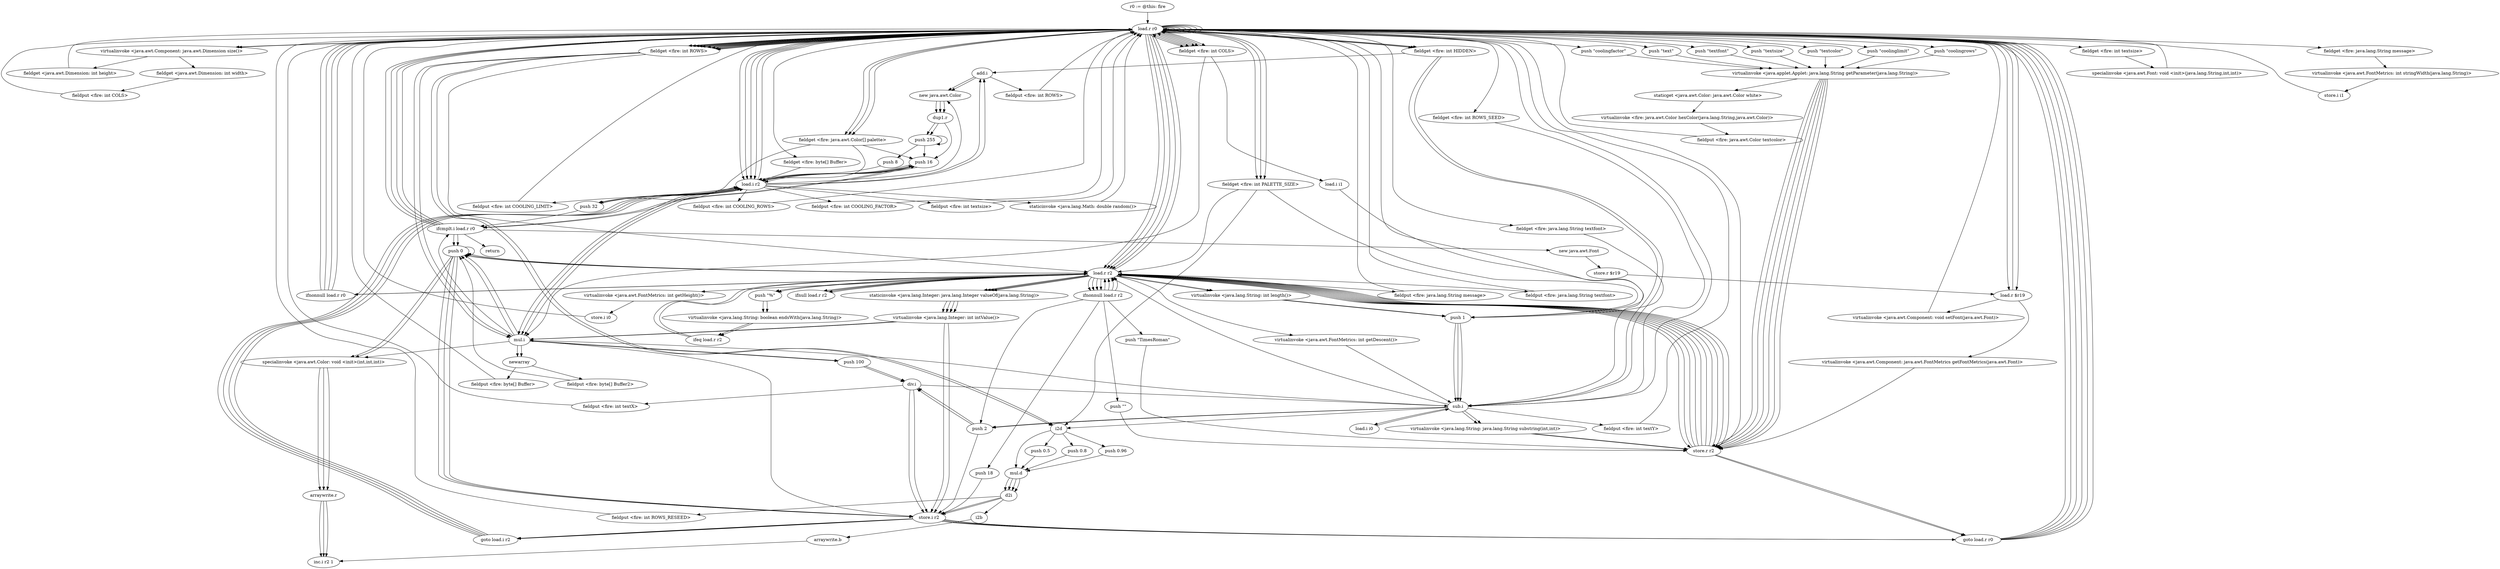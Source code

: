 digraph "" {
    "r0 := @this: fire"
    "load.r r0"
    "r0 := @this: fire"->"load.r r0";
    "load.r r0"->"load.r r0";
    "virtualinvoke <java.awt.Component: java.awt.Dimension size()>"
    "load.r r0"->"virtualinvoke <java.awt.Component: java.awt.Dimension size()>";
    "fieldget <java.awt.Dimension: int width>"
    "virtualinvoke <java.awt.Component: java.awt.Dimension size()>"->"fieldget <java.awt.Dimension: int width>";
    "fieldput <fire: int COLS>"
    "fieldget <java.awt.Dimension: int width>"->"fieldput <fire: int COLS>";
    "fieldput <fire: int COLS>"->"load.r r0";
    "load.r r0"->"load.r r0";
    "load.r r0"->"virtualinvoke <java.awt.Component: java.awt.Dimension size()>";
    "fieldget <java.awt.Dimension: int height>"
    "virtualinvoke <java.awt.Component: java.awt.Dimension size()>"->"fieldget <java.awt.Dimension: int height>";
    "fieldget <java.awt.Dimension: int height>"->"load.r r0";
    "fieldget <fire: int HIDDEN>"
    "load.r r0"->"fieldget <fire: int HIDDEN>";
    "add.i"
    "fieldget <fire: int HIDDEN>"->"add.i";
    "fieldput <fire: int ROWS>"
    "add.i"->"fieldput <fire: int ROWS>";
    "fieldput <fire: int ROWS>"->"load.r r0";
    "push \"coolinglimit\""
    "load.r r0"->"push \"coolinglimit\"";
    "virtualinvoke <java.applet.Applet: java.lang.String getParameter(java.lang.String)>"
    "push \"coolinglimit\""->"virtualinvoke <java.applet.Applet: java.lang.String getParameter(java.lang.String)>";
    "store.r r2"
    "virtualinvoke <java.applet.Applet: java.lang.String getParameter(java.lang.String)>"->"store.r r2";
    "load.r r2"
    "store.r r2"->"load.r r2";
    "ifnull load.r r2"
    "load.r r2"->"ifnull load.r r2";
    "ifnull load.r r2"->"load.r r2";
    "push \"%\""
    "load.r r2"->"push \"%\"";
    "virtualinvoke <java.lang.String: boolean endsWith(java.lang.String)>"
    "push \"%\""->"virtualinvoke <java.lang.String: boolean endsWith(java.lang.String)>";
    "ifeq load.r r2"
    "virtualinvoke <java.lang.String: boolean endsWith(java.lang.String)>"->"ifeq load.r r2";
    "ifeq load.r r2"->"load.r r2";
    "push 0"
    "load.r r2"->"push 0";
    "push 0"->"load.r r2";
    "virtualinvoke <java.lang.String: int length()>"
    "load.r r2"->"virtualinvoke <java.lang.String: int length()>";
    "push 1"
    "virtualinvoke <java.lang.String: int length()>"->"push 1";
    "sub.i"
    "push 1"->"sub.i";
    "virtualinvoke <java.lang.String: java.lang.String substring(int,int)>"
    "sub.i"->"virtualinvoke <java.lang.String: java.lang.String substring(int,int)>";
    "virtualinvoke <java.lang.String: java.lang.String substring(int,int)>"->"store.r r2";
    "store.r r2"->"load.r r2";
    "ifnonnull load.r r0"
    "load.r r2"->"ifnonnull load.r r0";
    "ifnonnull load.r r0"->"load.r r0";
    "fieldget <fire: int PALETTE_SIZE>"
    "load.r r0"->"fieldget <fire: int PALETTE_SIZE>";
    "i2d"
    "fieldget <fire: int PALETTE_SIZE>"->"i2d";
    "push 0.5"
    "i2d"->"push 0.5";
    "mul.d"
    "push 0.5"->"mul.d";
    "d2i"
    "mul.d"->"d2i";
    "store.i r2"
    "d2i"->"store.i r2";
    "goto load.r r0"
    "store.i r2"->"goto load.r r0";
    "goto load.r r0"->"load.r r0";
    "load.i r2"
    "load.r r0"->"load.i r2";
    "fieldput <fire: int COOLING_LIMIT>"
    "load.i r2"->"fieldput <fire: int COOLING_LIMIT>";
    "fieldput <fire: int COOLING_LIMIT>"->"load.r r0";
    "push \"coolingrows\""
    "load.r r0"->"push \"coolingrows\"";
    "push \"coolingrows\""->"virtualinvoke <java.applet.Applet: java.lang.String getParameter(java.lang.String)>";
    "virtualinvoke <java.applet.Applet: java.lang.String getParameter(java.lang.String)>"->"store.r r2";
    "store.r r2"->"load.r r2";
    "load.r r2"->"ifnull load.r r2";
    "ifnull load.r r2"->"load.r r2";
    "load.r r2"->"push \"%\"";
    "push \"%\""->"virtualinvoke <java.lang.String: boolean endsWith(java.lang.String)>";
    "virtualinvoke <java.lang.String: boolean endsWith(java.lang.String)>"->"ifeq load.r r2";
    "ifeq load.r r2"->"load.r r2";
    "load.r r2"->"push 0";
    "push 0"->"load.r r2";
    "load.r r2"->"virtualinvoke <java.lang.String: int length()>";
    "virtualinvoke <java.lang.String: int length()>"->"push 1";
    "push 1"->"sub.i";
    "sub.i"->"virtualinvoke <java.lang.String: java.lang.String substring(int,int)>";
    "virtualinvoke <java.lang.String: java.lang.String substring(int,int)>"->"store.r r2";
    "store.r r2"->"load.r r2";
    "load.r r2"->"ifnonnull load.r r0";
    "ifnonnull load.r r0"->"load.r r0";
    "fieldget <fire: int ROWS>"
    "load.r r0"->"fieldget <fire: int ROWS>";
    "fieldget <fire: int ROWS>"->"i2d";
    "push 0.8"
    "i2d"->"push 0.8";
    "push 0.8"->"mul.d";
    "mul.d"->"d2i";
    "d2i"->"store.i r2";
    "store.i r2"->"goto load.r r0";
    "goto load.r r0"->"load.r r0";
    "load.r r0"->"load.i r2";
    "fieldput <fire: int COOLING_ROWS>"
    "load.i r2"->"fieldput <fire: int COOLING_ROWS>";
    "fieldput <fire: int COOLING_ROWS>"->"load.r r0";
    "push \"coolingfactor\""
    "load.r r0"->"push \"coolingfactor\"";
    "push \"coolingfactor\""->"virtualinvoke <java.applet.Applet: java.lang.String getParameter(java.lang.String)>";
    "virtualinvoke <java.applet.Applet: java.lang.String getParameter(java.lang.String)>"->"store.r r2";
    "store.r r2"->"load.r r2";
    "ifnonnull load.r r2"
    "load.r r2"->"ifnonnull load.r r2";
    "push 2"
    "ifnonnull load.r r2"->"push 2";
    "push 2"->"store.i r2";
    "store.i r2"->"goto load.r r0";
    "goto load.r r0"->"load.r r0";
    "load.r r0"->"load.i r2";
    "fieldput <fire: int COOLING_FACTOR>"
    "load.i r2"->"fieldput <fire: int COOLING_FACTOR>";
    "fieldput <fire: int COOLING_FACTOR>"->"load.r r0";
    "load.r r0"->"load.r r0";
    "load.r r0"->"fieldget <fire: int ROWS>";
    "fieldget <fire: int ROWS>"->"i2d";
    "push 0.96"
    "i2d"->"push 0.96";
    "push 0.96"->"mul.d";
    "mul.d"->"d2i";
    "fieldput <fire: int ROWS_RESEED>"
    "d2i"->"fieldput <fire: int ROWS_RESEED>";
    "fieldput <fire: int ROWS_RESEED>"->"load.r r0";
    "push \"text\""
    "load.r r0"->"push \"text\"";
    "push \"text\""->"virtualinvoke <java.applet.Applet: java.lang.String getParameter(java.lang.String)>";
    "virtualinvoke <java.applet.Applet: java.lang.String getParameter(java.lang.String)>"->"store.r r2";
    "store.r r2"->"load.r r2";
    "load.r r2"->"ifnonnull load.r r2";
    "push \"\""
    "ifnonnull load.r r2"->"push \"\"";
    "push \"\""->"store.r r2";
    "store.r r2"->"goto load.r r0";
    "goto load.r r0"->"load.r r0";
    "load.r r0"->"load.r r2";
    "fieldput <fire: java.lang.String message>"
    "load.r r2"->"fieldput <fire: java.lang.String message>";
    "fieldput <fire: java.lang.String message>"->"load.r r0";
    "push \"textfont\""
    "load.r r0"->"push \"textfont\"";
    "push \"textfont\""->"virtualinvoke <java.applet.Applet: java.lang.String getParameter(java.lang.String)>";
    "virtualinvoke <java.applet.Applet: java.lang.String getParameter(java.lang.String)>"->"store.r r2";
    "store.r r2"->"load.r r2";
    "load.r r2"->"ifnonnull load.r r2";
    "push \"TimesRoman\""
    "ifnonnull load.r r2"->"push \"TimesRoman\"";
    "push \"TimesRoman\""->"store.r r2";
    "store.r r2"->"goto load.r r0";
    "goto load.r r0"->"load.r r0";
    "load.r r0"->"load.r r2";
    "fieldput <fire: java.lang.String textfont>"
    "load.r r2"->"fieldput <fire: java.lang.String textfont>";
    "fieldput <fire: java.lang.String textfont>"->"load.r r0";
    "push \"textsize\""
    "load.r r0"->"push \"textsize\"";
    "push \"textsize\""->"virtualinvoke <java.applet.Applet: java.lang.String getParameter(java.lang.String)>";
    "virtualinvoke <java.applet.Applet: java.lang.String getParameter(java.lang.String)>"->"store.r r2";
    "store.r r2"->"load.r r2";
    "load.r r2"->"ifnonnull load.r r2";
    "push 18"
    "ifnonnull load.r r2"->"push 18";
    "push 18"->"store.i r2";
    "store.i r2"->"goto load.r r0";
    "goto load.r r0"->"load.r r0";
    "load.r r0"->"load.i r2";
    "fieldput <fire: int textsize>"
    "load.i r2"->"fieldput <fire: int textsize>";
    "fieldput <fire: int textsize>"->"load.r r0";
    "load.r r0"->"load.r r0";
    "load.r r0"->"load.r r0";
    "push \"textcolor\""
    "load.r r0"->"push \"textcolor\"";
    "push \"textcolor\""->"virtualinvoke <java.applet.Applet: java.lang.String getParameter(java.lang.String)>";
    "staticget <java.awt.Color: java.awt.Color white>"
    "virtualinvoke <java.applet.Applet: java.lang.String getParameter(java.lang.String)>"->"staticget <java.awt.Color: java.awt.Color white>";
    "virtualinvoke <fire: java.awt.Color hexColor(java.lang.String,java.awt.Color)>"
    "staticget <java.awt.Color: java.awt.Color white>"->"virtualinvoke <fire: java.awt.Color hexColor(java.lang.String,java.awt.Color)>";
    "fieldput <fire: java.awt.Color textcolor>"
    "virtualinvoke <fire: java.awt.Color hexColor(java.lang.String,java.awt.Color)>"->"fieldput <fire: java.awt.Color textcolor>";
    "fieldput <fire: java.awt.Color textcolor>"->"load.r r0";
    "load.r r0"->"load.r r0";
    "fieldget <fire: int COLS>"
    "load.r r0"->"fieldget <fire: int COLS>";
    "fieldget <fire: int COLS>"->"load.r r0";
    "load.r r0"->"fieldget <fire: int ROWS>";
    "mul.i"
    "fieldget <fire: int ROWS>"->"mul.i";
    "newarray"
    "mul.i"->"newarray";
    "fieldput <fire: byte[] Buffer>"
    "newarray"->"fieldput <fire: byte[] Buffer>";
    "fieldput <fire: byte[] Buffer>"->"load.r r0";
    "load.r r0"->"load.r r0";
    "load.r r0"->"fieldget <fire: int COLS>";
    "fieldget <fire: int COLS>"->"load.r r0";
    "load.r r0"->"fieldget <fire: int ROWS>";
    "fieldget <fire: int ROWS>"->"mul.i";
    "mul.i"->"newarray";
    "fieldput <fire: byte[] Buffer2>"
    "newarray"->"fieldput <fire: byte[] Buffer2>";
    "fieldput <fire: byte[] Buffer2>"->"push 0";
    "push 0"->"store.i r2";
    "goto load.i r2"
    "store.i r2"->"goto load.i r2";
    "goto load.i r2"->"load.i r2";
    "push 16"
    "load.i r2"->"push 16";
    "ifcmplt.i load.r r0"
    "push 16"->"ifcmplt.i load.r r0";
    "ifcmplt.i load.r r0"->"push 0";
    "push 0"->"store.i r2";
    "store.i r2"->"goto load.i r2";
    "goto load.i r2"->"load.i r2";
    "load.i r2"->"push 16";
    "push 16"->"ifcmplt.i load.r r0";
    "ifcmplt.i load.r r0"->"push 0";
    "push 0"->"store.i r2";
    "store.i r2"->"goto load.i r2";
    "goto load.i r2"->"load.i r2";
    "push 32"
    "load.i r2"->"push 32";
    "push 32"->"ifcmplt.i load.r r0";
    "new java.awt.Font"
    "ifcmplt.i load.r r0"->"new java.awt.Font";
    "store.r $r19"
    "new java.awt.Font"->"store.r $r19";
    "load.r $r19"
    "store.r $r19"->"load.r $r19";
    "load.r $r19"->"load.r r0";
    "fieldget <fire: java.lang.String textfont>"
    "load.r r0"->"fieldget <fire: java.lang.String textfont>";
    "fieldget <fire: java.lang.String textfont>"->"push 1";
    "push 1"->"load.r r0";
    "fieldget <fire: int textsize>"
    "load.r r0"->"fieldget <fire: int textsize>";
    "specialinvoke <java.awt.Font: void <init>(java.lang.String,int,int)>"
    "fieldget <fire: int textsize>"->"specialinvoke <java.awt.Font: void <init>(java.lang.String,int,int)>";
    "specialinvoke <java.awt.Font: void <init>(java.lang.String,int,int)>"->"load.r r0";
    "load.r r0"->"load.r $r19";
    "virtualinvoke <java.awt.Component: java.awt.FontMetrics getFontMetrics(java.awt.Font)>"
    "load.r $r19"->"virtualinvoke <java.awt.Component: java.awt.FontMetrics getFontMetrics(java.awt.Font)>";
    "virtualinvoke <java.awt.Component: java.awt.FontMetrics getFontMetrics(java.awt.Font)>"->"store.r r2";
    "store.r r2"->"load.r r0";
    "load.r r0"->"load.r r2";
    "virtualinvoke <java.awt.FontMetrics: int getHeight()>"
    "load.r r2"->"virtualinvoke <java.awt.FontMetrics: int getHeight()>";
    "store.i i0"
    "virtualinvoke <java.awt.FontMetrics: int getHeight()>"->"store.i i0";
    "store.i i0"->"load.r r0";
    "load.r r0"->"load.r r2";
    "load.r r2"->"load.r r0";
    "fieldget <fire: java.lang.String message>"
    "load.r r0"->"fieldget <fire: java.lang.String message>";
    "virtualinvoke <java.awt.FontMetrics: int stringWidth(java.lang.String)>"
    "fieldget <fire: java.lang.String message>"->"virtualinvoke <java.awt.FontMetrics: int stringWidth(java.lang.String)>";
    "store.i i1"
    "virtualinvoke <java.awt.FontMetrics: int stringWidth(java.lang.String)>"->"store.i i1";
    "store.i i1"->"load.r r0";
    "load.r r0"->"fieldget <fire: int COLS>";
    "load.i i1"
    "fieldget <fire: int COLS>"->"load.i i1";
    "load.i i1"->"sub.i";
    "sub.i"->"push 2";
    "div.i"
    "push 2"->"div.i";
    "fieldput <fire: int textX>"
    "div.i"->"fieldput <fire: int textX>";
    "fieldput <fire: int textX>"->"load.r r0";
    "load.r r0"->"fieldget <fire: int ROWS>";
    "fieldget <fire: int ROWS>"->"load.r r0";
    "load.r r0"->"fieldget <fire: int HIDDEN>";
    "fieldget <fire: int HIDDEN>"->"sub.i";
    "sub.i"->"load.r r0";
    "load.r r0"->"fieldget <fire: int ROWS>";
    "fieldget <fire: int ROWS>"->"load.r r0";
    "load.r r0"->"fieldget <fire: int HIDDEN>";
    "fieldget <fire: int HIDDEN>"->"sub.i";
    "load.i i0"
    "sub.i"->"load.i i0";
    "load.i i0"->"sub.i";
    "sub.i"->"push 2";
    "push 2"->"div.i";
    "div.i"->"sub.i";
    "sub.i"->"load.r r2";
    "virtualinvoke <java.awt.FontMetrics: int getDescent()>"
    "load.r r2"->"virtualinvoke <java.awt.FontMetrics: int getDescent()>";
    "virtualinvoke <java.awt.FontMetrics: int getDescent()>"->"sub.i";
    "fieldput <fire: int textY>"
    "sub.i"->"fieldput <fire: int textY>";
    "fieldput <fire: int textY>"->"load.r r0";
    "load.r r0"->"load.r $r19";
    "virtualinvoke <java.awt.Component: void setFont(java.awt.Font)>"
    "load.r $r19"->"virtualinvoke <java.awt.Component: void setFont(java.awt.Font)>";
    "virtualinvoke <java.awt.Component: void setFont(java.awt.Font)>"->"load.r r0";
    "load.r r0"->"fieldget <fire: int COLS>";
    "fieldget <fire: int COLS>"->"load.r r0";
    "load.r r0"->"fieldget <fire: int ROWS>";
    "fieldget <fire: int ROWS>"->"load.r r0";
    "fieldget <fire: int ROWS_SEED>"
    "load.r r0"->"fieldget <fire: int ROWS_SEED>";
    "fieldget <fire: int ROWS_SEED>"->"sub.i";
    "sub.i"->"mul.i";
    "mul.i"->"store.i r2";
    "store.i r2"->"goto load.i r2";
    "goto load.i r2"->"load.i r2";
    "load.i r2"->"load.r r0";
    "load.r r0"->"fieldget <fire: int ROWS>";
    "fieldget <fire: int ROWS>"->"load.r r0";
    "load.r r0"->"fieldget <fire: int COLS>";
    "fieldget <fire: int COLS>"->"mul.i";
    "mul.i"->"ifcmplt.i load.r r0";
    "return"
    "ifcmplt.i load.r r0"->"return";
    "ifcmplt.i load.r r0"->"load.r r0";
    "fieldget <fire: byte[] Buffer>"
    "load.r r0"->"fieldget <fire: byte[] Buffer>";
    "fieldget <fire: byte[] Buffer>"->"load.i r2";
    "staticinvoke <java.lang.Math: double random()>"
    "load.i r2"->"staticinvoke <java.lang.Math: double random()>";
    "staticinvoke <java.lang.Math: double random()>"->"load.r r0";
    "load.r r0"->"fieldget <fire: int PALETTE_SIZE>";
    "fieldget <fire: int PALETTE_SIZE>"->"push 1";
    "push 1"->"sub.i";
    "sub.i"->"i2d";
    "i2d"->"mul.d";
    "mul.d"->"d2i";
    "i2b"
    "d2i"->"i2b";
    "arraywrite.b"
    "i2b"->"arraywrite.b";
    "inc.i r2 1"
    "arraywrite.b"->"inc.i r2 1";
    "ifcmplt.i load.r r0"->"load.r r0";
    "fieldget <fire: java.awt.Color[] palette>"
    "load.r r0"->"fieldget <fire: java.awt.Color[] palette>";
    "fieldget <fire: java.awt.Color[] palette>"->"push 32";
    "push 32"->"load.i r2";
    "load.i r2"->"add.i";
    "new java.awt.Color"
    "add.i"->"new java.awt.Color";
    "dup1.r"
    "new java.awt.Color"->"dup1.r";
    "push 255"
    "dup1.r"->"push 255";
    "push 255"->"push 255";
    "push 8"
    "push 255"->"push 8";
    "push 8"->"load.i r2";
    "load.i r2"->"mul.i";
    "specialinvoke <java.awt.Color: void <init>(int,int,int)>"
    "mul.i"->"specialinvoke <java.awt.Color: void <init>(int,int,int)>";
    "arraywrite.r"
    "specialinvoke <java.awt.Color: void <init>(int,int,int)>"->"arraywrite.r";
    "arraywrite.r"->"inc.i r2 1";
    "ifcmplt.i load.r r0"->"load.r r0";
    "load.r r0"->"fieldget <fire: java.awt.Color[] palette>";
    "fieldget <fire: java.awt.Color[] palette>"->"push 16";
    "push 16"->"load.i r2";
    "load.i r2"->"add.i";
    "add.i"->"new java.awt.Color";
    "new java.awt.Color"->"dup1.r";
    "dup1.r"->"push 255";
    "push 255"->"push 16";
    "push 16"->"load.i r2";
    "load.i r2"->"mul.i";
    "mul.i"->"push 0";
    "push 0"->"specialinvoke <java.awt.Color: void <init>(int,int,int)>";
    "specialinvoke <java.awt.Color: void <init>(int,int,int)>"->"arraywrite.r";
    "arraywrite.r"->"inc.i r2 1";
    "ifcmplt.i load.r r0"->"load.r r0";
    "load.r r0"->"fieldget <fire: java.awt.Color[] palette>";
    "fieldget <fire: java.awt.Color[] palette>"->"load.i r2";
    "load.i r2"->"new java.awt.Color";
    "new java.awt.Color"->"dup1.r";
    "dup1.r"->"push 16";
    "push 16"->"load.i r2";
    "load.i r2"->"mul.i";
    "mul.i"->"push 0";
    "push 0"->"push 0";
    "push 0"->"specialinvoke <java.awt.Color: void <init>(int,int,int)>";
    "specialinvoke <java.awt.Color: void <init>(int,int,int)>"->"arraywrite.r";
    "arraywrite.r"->"inc.i r2 1";
    "ifnonnull load.r r2"->"load.r r2";
    "staticinvoke <java.lang.Integer: java.lang.Integer valueOf(java.lang.String)>"
    "load.r r2"->"staticinvoke <java.lang.Integer: java.lang.Integer valueOf(java.lang.String)>";
    "virtualinvoke <java.lang.Integer: int intValue()>"
    "staticinvoke <java.lang.Integer: java.lang.Integer valueOf(java.lang.String)>"->"virtualinvoke <java.lang.Integer: int intValue()>";
    "virtualinvoke <java.lang.Integer: int intValue()>"->"store.i r2";
    "ifnonnull load.r r2"->"load.r r2";
    "load.r r2"->"store.r r2";
    "ifnonnull load.r r2"->"load.r r2";
    "load.r r2"->"store.r r2";
    "ifnonnull load.r r2"->"load.r r2";
    "load.r r2"->"staticinvoke <java.lang.Integer: java.lang.Integer valueOf(java.lang.String)>";
    "staticinvoke <java.lang.Integer: java.lang.Integer valueOf(java.lang.String)>"->"virtualinvoke <java.lang.Integer: int intValue()>";
    "virtualinvoke <java.lang.Integer: int intValue()>"->"store.i r2";
    "ifnonnull load.r r0"->"load.r r0";
    "load.r r0"->"fieldget <fire: int ROWS>";
    "fieldget <fire: int ROWS>"->"load.r r2";
    "load.r r2"->"staticinvoke <java.lang.Integer: java.lang.Integer valueOf(java.lang.String)>";
    "staticinvoke <java.lang.Integer: java.lang.Integer valueOf(java.lang.String)>"->"virtualinvoke <java.lang.Integer: int intValue()>";
    "virtualinvoke <java.lang.Integer: int intValue()>"->"mul.i";
    "push 100"
    "mul.i"->"push 100";
    "push 100"->"div.i";
    "div.i"->"store.i r2";
    "ifnonnull load.r r0"->"load.r r0";
    "load.r r0"->"fieldget <fire: int PALETTE_SIZE>";
    "fieldget <fire: int PALETTE_SIZE>"->"load.r r2";
    "load.r r2"->"staticinvoke <java.lang.Integer: java.lang.Integer valueOf(java.lang.String)>";
    "staticinvoke <java.lang.Integer: java.lang.Integer valueOf(java.lang.String)>"->"virtualinvoke <java.lang.Integer: int intValue()>";
    "virtualinvoke <java.lang.Integer: int intValue()>"->"mul.i";
    "mul.i"->"push 100";
    "push 100"->"div.i";
    "div.i"->"store.i r2";
}
